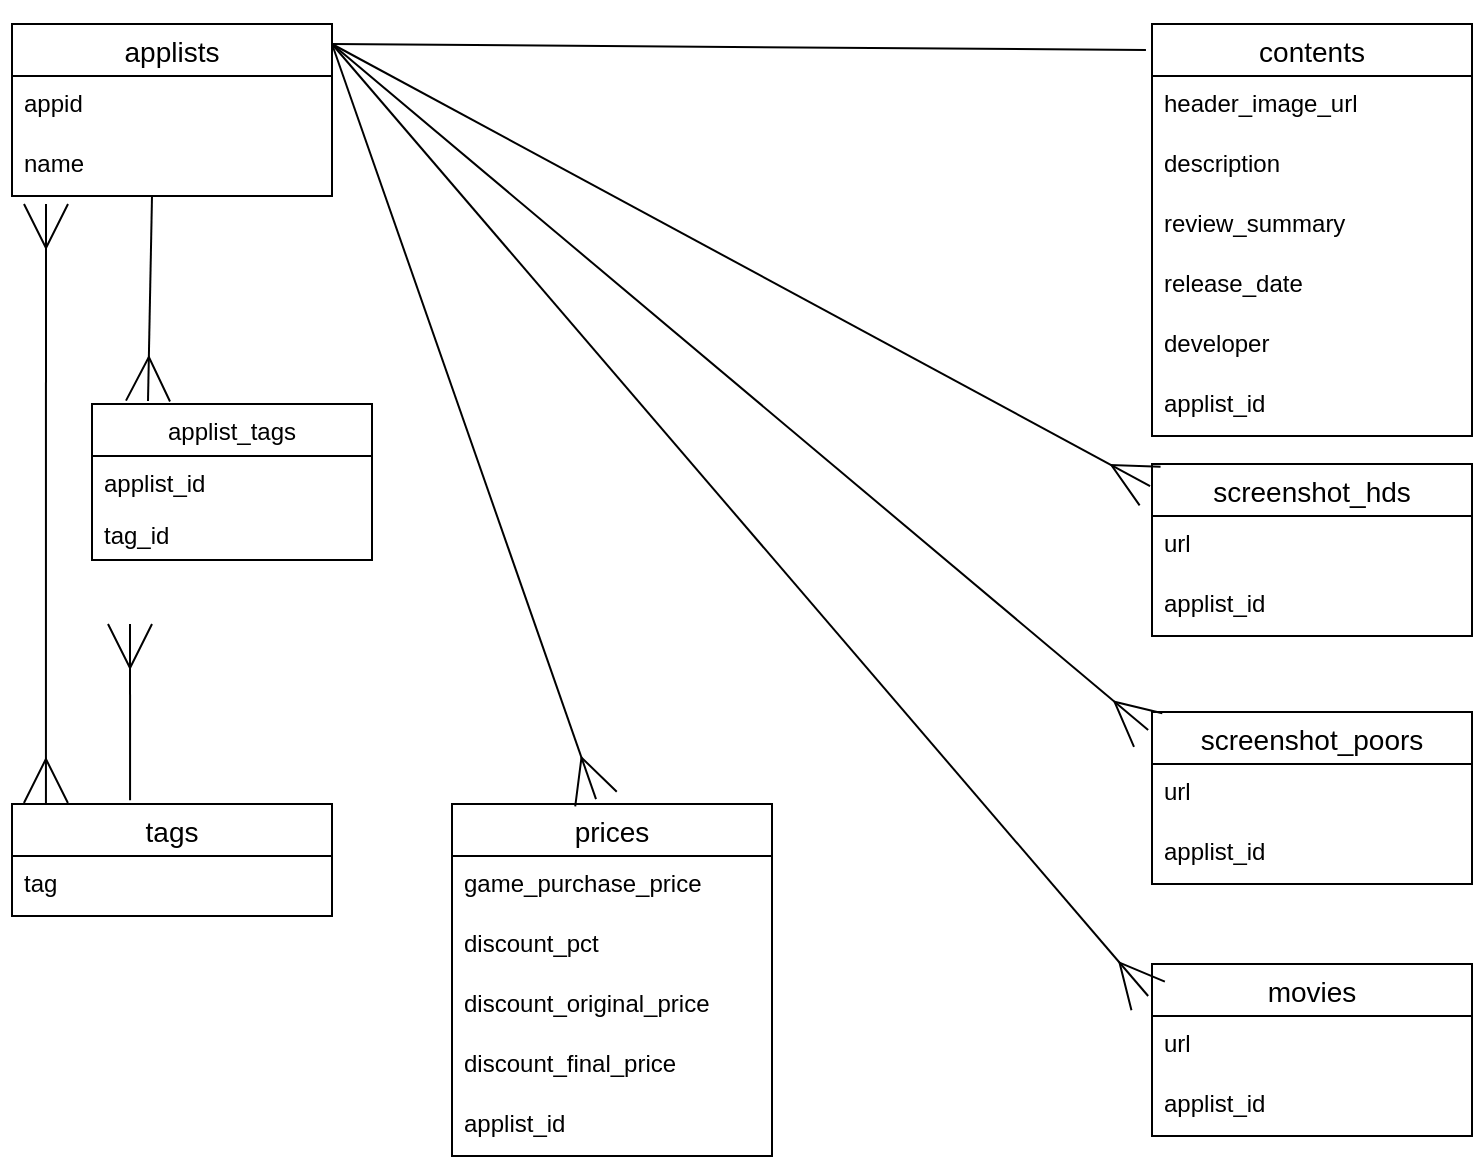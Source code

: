 <mxfile>
    <diagram id="0QDpHXr5MxyHsb1HscQR" name="Page-1">
        <mxGraphModel dx="715" dy="663" grid="1" gridSize="10" guides="1" tooltips="1" connect="1" arrows="1" fold="1" page="1" pageScale="1" pageWidth="850" pageHeight="1100" math="0" shadow="0">
            <root>
                <mxCell id="0"/>
                <mxCell id="1" parent="0"/>
                <mxCell id="2" value="applists" style="swimlane;fontStyle=0;childLayout=stackLayout;horizontal=1;startSize=26;horizontalStack=0;resizeParent=1;resizeParentMax=0;resizeLast=0;collapsible=1;marginBottom=0;align=center;fontSize=14;" parent="1" vertex="1">
                    <mxGeometry x="60" y="70" width="160" height="86" as="geometry"/>
                </mxCell>
                <mxCell id="3" value="appid" style="text;strokeColor=none;fillColor=none;spacingLeft=4;spacingRight=4;overflow=hidden;rotatable=0;points=[[0,0.5],[1,0.5]];portConstraint=eastwest;fontSize=12;" parent="2" vertex="1">
                    <mxGeometry y="26" width="160" height="30" as="geometry"/>
                </mxCell>
                <mxCell id="4" value="name" style="text;strokeColor=none;fillColor=none;spacingLeft=4;spacingRight=4;overflow=hidden;rotatable=0;points=[[0,0.5],[1,0.5]];portConstraint=eastwest;fontSize=12;" parent="2" vertex="1">
                    <mxGeometry y="56" width="160" height="30" as="geometry"/>
                </mxCell>
                <mxCell id="7" value="tags" style="swimlane;fontStyle=0;childLayout=stackLayout;horizontal=1;startSize=26;horizontalStack=0;resizeParent=1;resizeParentMax=0;resizeLast=0;collapsible=1;marginBottom=0;align=center;fontSize=14;" parent="1" vertex="1">
                    <mxGeometry x="60" y="460" width="160" height="56" as="geometry"/>
                </mxCell>
                <mxCell id="8" value="tag" style="text;strokeColor=none;fillColor=none;spacingLeft=4;spacingRight=4;overflow=hidden;rotatable=0;points=[[0,0.5],[1,0.5]];portConstraint=eastwest;fontSize=12;" parent="7" vertex="1">
                    <mxGeometry y="26" width="160" height="30" as="geometry"/>
                </mxCell>
                <mxCell id="15" value="screenshot_hds" style="swimlane;fontStyle=0;childLayout=stackLayout;horizontal=1;startSize=26;horizontalStack=0;resizeParent=1;resizeParentMax=0;resizeLast=0;collapsible=1;marginBottom=0;align=center;fontSize=14;" parent="1" vertex="1">
                    <mxGeometry x="630" y="290" width="160" height="86" as="geometry"/>
                </mxCell>
                <mxCell id="16" value="url" style="text;strokeColor=none;fillColor=none;spacingLeft=4;spacingRight=4;overflow=hidden;rotatable=0;points=[[0,0.5],[1,0.5]];portConstraint=eastwest;fontSize=12;" parent="15" vertex="1">
                    <mxGeometry y="26" width="160" height="30" as="geometry"/>
                </mxCell>
                <mxCell id="18" value="applist_id" style="text;strokeColor=none;fillColor=none;spacingLeft=4;spacingRight=4;overflow=hidden;rotatable=0;points=[[0,0.5],[1,0.5]];portConstraint=eastwest;fontSize=12;" parent="15" vertex="1">
                    <mxGeometry y="56" width="160" height="30" as="geometry"/>
                </mxCell>
                <mxCell id="20" value="screenshot_poors" style="swimlane;fontStyle=0;childLayout=stackLayout;horizontal=1;startSize=26;horizontalStack=0;resizeParent=1;resizeParentMax=0;resizeLast=0;collapsible=1;marginBottom=0;align=center;fontSize=14;" parent="1" vertex="1">
                    <mxGeometry x="630" y="414" width="160" height="86" as="geometry"/>
                </mxCell>
                <mxCell id="21" value="url" style="text;strokeColor=none;fillColor=none;spacingLeft=4;spacingRight=4;overflow=hidden;rotatable=0;points=[[0,0.5],[1,0.5]];portConstraint=eastwest;fontSize=12;" parent="20" vertex="1">
                    <mxGeometry y="26" width="160" height="30" as="geometry"/>
                </mxCell>
                <mxCell id="22" value="applist_id" style="text;strokeColor=none;fillColor=none;spacingLeft=4;spacingRight=4;overflow=hidden;rotatable=0;points=[[0,0.5],[1,0.5]];portConstraint=eastwest;fontSize=12;" parent="20" vertex="1">
                    <mxGeometry y="56" width="160" height="30" as="geometry"/>
                </mxCell>
                <mxCell id="26" value="" style="endArrow=none;html=1;rounded=0;entryX=-0.019;entryY=0.063;entryDx=0;entryDy=0;entryPerimeter=0;" parent="1" target="38" edge="1">
                    <mxGeometry relative="1" as="geometry">
                        <mxPoint x="220" y="80" as="sourcePoint"/>
                        <mxPoint x="380" y="80" as="targetPoint"/>
                    </mxGeometry>
                </mxCell>
                <mxCell id="27" value="movies" style="swimlane;fontStyle=0;childLayout=stackLayout;horizontal=1;startSize=26;horizontalStack=0;resizeParent=1;resizeParentMax=0;resizeLast=0;collapsible=1;marginBottom=0;align=center;fontSize=14;" parent="1" vertex="1">
                    <mxGeometry x="630" y="540" width="160" height="86" as="geometry"/>
                </mxCell>
                <mxCell id="28" value="url" style="text;strokeColor=none;fillColor=none;spacingLeft=4;spacingRight=4;overflow=hidden;rotatable=0;points=[[0,0.5],[1,0.5]];portConstraint=eastwest;fontSize=12;" parent="27" vertex="1">
                    <mxGeometry y="26" width="160" height="30" as="geometry"/>
                </mxCell>
                <mxCell id="29" value="applist_id" style="text;strokeColor=none;fillColor=none;spacingLeft=4;spacingRight=4;overflow=hidden;rotatable=0;points=[[0,0.5],[1,0.5]];portConstraint=eastwest;fontSize=12;" parent="27" vertex="1">
                    <mxGeometry y="56" width="160" height="30" as="geometry"/>
                </mxCell>
                <mxCell id="31" value="" style="endArrow=ERmany;html=1;exitX=0.106;exitY=-0.009;exitDx=0;exitDy=0;endFill=0;endSize=20;startArrow=ERmany;startFill=0;targetPerimeterSpacing=0;startSize=20;exitPerimeter=0;" parent="1" source="7" edge="1">
                    <mxGeometry width="50" height="50" relative="1" as="geometry">
                        <mxPoint x="360" y="330" as="sourcePoint"/>
                        <mxPoint x="77" y="160" as="targetPoint"/>
                    </mxGeometry>
                </mxCell>
                <mxCell id="34" value="" style="endArrow=ERmany;html=1;rounded=0;entryX=-0.006;entryY=0.128;entryDx=0;entryDy=0;entryPerimeter=0;endFill=0;endSize=20;" parent="1" target="15" edge="1">
                    <mxGeometry relative="1" as="geometry">
                        <mxPoint x="220" y="80" as="sourcePoint"/>
                        <mxPoint x="380" y="90" as="targetPoint"/>
                    </mxGeometry>
                </mxCell>
                <mxCell id="35" value="" style="endArrow=ERmany;html=1;rounded=0;entryX=-0.012;entryY=0.105;entryDx=0;entryDy=0;entryPerimeter=0;endFill=0;jumpSize=20;endSize=20;" parent="1" target="20" edge="1">
                    <mxGeometry relative="1" as="geometry">
                        <mxPoint x="220" y="80" as="sourcePoint"/>
                        <mxPoint x="389.04" y="271.008" as="targetPoint"/>
                    </mxGeometry>
                </mxCell>
                <mxCell id="36" value="" style="endArrow=ERmany;html=1;rounded=0;entryX=-0.012;entryY=0.186;entryDx=0;entryDy=0;entryPerimeter=0;endFill=0;endSize=20;" parent="1" target="27" edge="1">
                    <mxGeometry relative="1" as="geometry">
                        <mxPoint x="220" y="80" as="sourcePoint"/>
                        <mxPoint x="399.04" y="281.008" as="targetPoint"/>
                    </mxGeometry>
                </mxCell>
                <mxCell id="38" value="contents" style="swimlane;fontStyle=0;childLayout=stackLayout;horizontal=1;startSize=26;horizontalStack=0;resizeParent=1;resizeParentMax=0;resizeLast=0;collapsible=1;marginBottom=0;align=center;fontSize=14;" parent="1" vertex="1">
                    <mxGeometry x="630" y="70" width="160" height="206" as="geometry"/>
                </mxCell>
                <mxCell id="39" value="header_image_url" style="text;strokeColor=none;fillColor=none;spacingLeft=4;spacingRight=4;overflow=hidden;rotatable=0;points=[[0,0.5],[1,0.5]];portConstraint=eastwest;fontSize=12;" parent="38" vertex="1">
                    <mxGeometry y="26" width="160" height="30" as="geometry"/>
                </mxCell>
                <mxCell id="40" value="description" style="text;strokeColor=none;fillColor=none;spacingLeft=4;spacingRight=4;overflow=hidden;rotatable=0;points=[[0,0.5],[1,0.5]];portConstraint=eastwest;fontSize=12;" parent="38" vertex="1">
                    <mxGeometry y="56" width="160" height="30" as="geometry"/>
                </mxCell>
                <mxCell id="41" value="review_summary" style="text;strokeColor=none;fillColor=none;spacingLeft=4;spacingRight=4;overflow=hidden;rotatable=0;points=[[0,0.5],[1,0.5]];portConstraint=eastwest;fontSize=12;" parent="38" vertex="1">
                    <mxGeometry y="86" width="160" height="30" as="geometry"/>
                </mxCell>
                <mxCell id="42" value="release_date" style="text;strokeColor=none;fillColor=none;spacingLeft=4;spacingRight=4;overflow=hidden;rotatable=0;points=[[0,0.5],[1,0.5]];portConstraint=eastwest;fontSize=12;" parent="38" vertex="1">
                    <mxGeometry y="116" width="160" height="30" as="geometry"/>
                </mxCell>
                <mxCell id="43" value="developer" style="text;strokeColor=none;fillColor=none;spacingLeft=4;spacingRight=4;overflow=hidden;rotatable=0;points=[[0,0.5],[1,0.5]];portConstraint=eastwest;fontSize=12;" parent="38" vertex="1">
                    <mxGeometry y="146" width="160" height="30" as="geometry"/>
                </mxCell>
                <mxCell id="50" value="applist_id" style="text;strokeColor=none;fillColor=none;spacingLeft=4;spacingRight=4;overflow=hidden;rotatable=0;points=[[0,0.5],[1,0.5]];portConstraint=eastwest;fontSize=12;" parent="38" vertex="1">
                    <mxGeometry y="176" width="160" height="30" as="geometry"/>
                </mxCell>
                <mxCell id="44" value="prices" style="swimlane;fontStyle=0;childLayout=stackLayout;horizontal=1;startSize=26;horizontalStack=0;resizeParent=1;resizeParentMax=0;resizeLast=0;collapsible=1;marginBottom=0;align=center;fontSize=14;" parent="1" vertex="1">
                    <mxGeometry x="280" y="460" width="160" height="176" as="geometry"/>
                </mxCell>
                <mxCell id="45" value="game_purchase_price" style="text;strokeColor=none;fillColor=none;spacingLeft=4;spacingRight=4;overflow=hidden;rotatable=0;points=[[0,0.5],[1,0.5]];portConstraint=eastwest;fontSize=12;" parent="44" vertex="1">
                    <mxGeometry y="26" width="160" height="30" as="geometry"/>
                </mxCell>
                <mxCell id="46" value="discount_pct" style="text;strokeColor=none;fillColor=none;spacingLeft=4;spacingRight=4;overflow=hidden;rotatable=0;points=[[0,0.5],[1,0.5]];portConstraint=eastwest;fontSize=12;" parent="44" vertex="1">
                    <mxGeometry y="56" width="160" height="30" as="geometry"/>
                </mxCell>
                <mxCell id="47" value="discount_original_price" style="text;strokeColor=none;fillColor=none;spacingLeft=4;spacingRight=4;overflow=hidden;rotatable=0;points=[[0,0.5],[1,0.5]];portConstraint=eastwest;fontSize=12;" parent="44" vertex="1">
                    <mxGeometry y="86" width="160" height="30" as="geometry"/>
                </mxCell>
                <mxCell id="48" value="discount_final_price" style="text;strokeColor=none;fillColor=none;spacingLeft=4;spacingRight=4;overflow=hidden;rotatable=0;points=[[0,0.5],[1,0.5]];portConstraint=eastwest;fontSize=12;" parent="44" vertex="1">
                    <mxGeometry y="116" width="160" height="30" as="geometry"/>
                </mxCell>
                <mxCell id="51" value="applist_id" style="text;strokeColor=none;fillColor=none;spacingLeft=4;spacingRight=4;overflow=hidden;rotatable=0;points=[[0,0.5],[1,0.5]];portConstraint=eastwest;fontSize=12;" parent="44" vertex="1">
                    <mxGeometry y="146" width="160" height="30" as="geometry"/>
                </mxCell>
                <mxCell id="49" value="" style="endArrow=ERmany;html=1;rounded=0;entryX=0.45;entryY=-0.014;entryDx=0;entryDy=0;entryPerimeter=0;endFill=0;endSize=20;" parent="1" target="44" edge="1">
                    <mxGeometry relative="1" as="geometry">
                        <mxPoint x="220" y="80" as="sourcePoint"/>
                        <mxPoint x="588.08" y="625.996" as="targetPoint"/>
                    </mxGeometry>
                </mxCell>
                <mxCell id="56" value="applist_tags" style="swimlane;fontStyle=0;childLayout=stackLayout;horizontal=1;startSize=26;horizontalStack=0;resizeParent=1;resizeParentMax=0;resizeLast=0;collapsible=1;marginBottom=0;" vertex="1" parent="1">
                    <mxGeometry x="100" y="260" width="140" height="78" as="geometry"/>
                </mxCell>
                <mxCell id="57" value="applist_id" style="text;strokeColor=none;fillColor=none;align=left;verticalAlign=top;spacingLeft=4;spacingRight=4;overflow=hidden;rotatable=0;points=[[0,0.5],[1,0.5]];portConstraint=eastwest;" vertex="1" parent="56">
                    <mxGeometry y="26" width="140" height="26" as="geometry"/>
                </mxCell>
                <mxCell id="58" value="tag_id" style="text;strokeColor=none;fillColor=none;align=left;verticalAlign=top;spacingLeft=4;spacingRight=4;overflow=hidden;rotatable=0;points=[[0,0.5],[1,0.5]];portConstraint=eastwest;" vertex="1" parent="56">
                    <mxGeometry y="52" width="140" height="26" as="geometry"/>
                </mxCell>
                <mxCell id="61" value="" style="endArrow=ERmany;html=1;rounded=0;entryX=0.2;entryY=-0.019;entryDx=0;entryDy=0;entryPerimeter=0;endFill=0;jumpSize=20;endSize=20;" edge="1" parent="1" target="56">
                    <mxGeometry relative="1" as="geometry">
                        <mxPoint x="130" y="156" as="sourcePoint"/>
                        <mxPoint x="538.08" y="499.03" as="targetPoint"/>
                    </mxGeometry>
                </mxCell>
                <mxCell id="62" value="" style="endArrow=ERmany;html=1;rounded=0;endFill=0;jumpSize=20;endSize=20;exitX=0.369;exitY=-0.034;exitDx=0;exitDy=0;exitPerimeter=0;" edge="1" parent="1" source="7">
                    <mxGeometry relative="1" as="geometry">
                        <mxPoint x="162" y="390" as="sourcePoint"/>
                        <mxPoint x="119" y="370" as="targetPoint"/>
                    </mxGeometry>
                </mxCell>
            </root>
        </mxGraphModel>
    </diagram>
</mxfile>